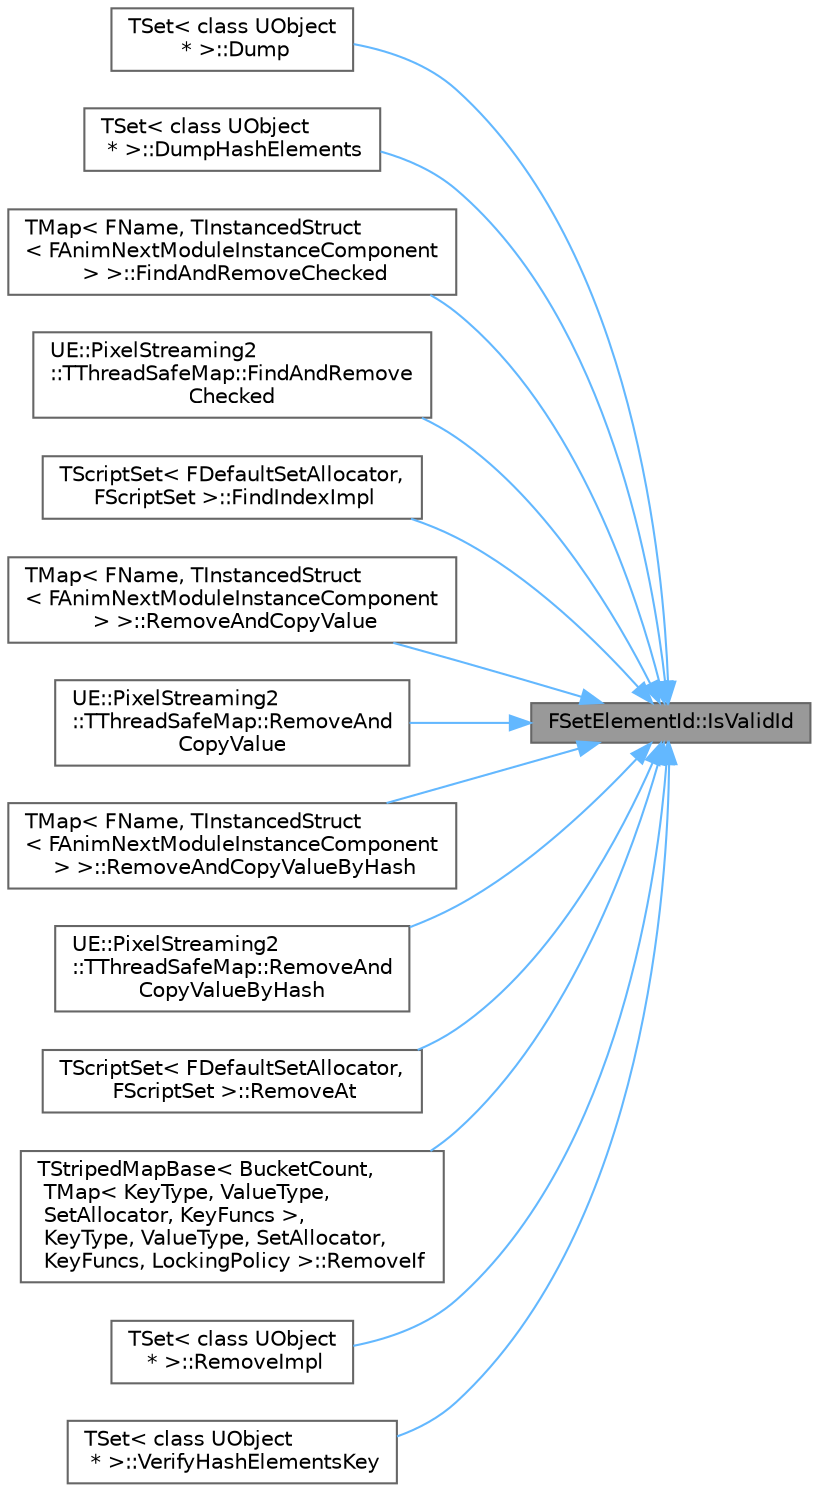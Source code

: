 digraph "FSetElementId::IsValidId"
{
 // INTERACTIVE_SVG=YES
 // LATEX_PDF_SIZE
  bgcolor="transparent";
  edge [fontname=Helvetica,fontsize=10,labelfontname=Helvetica,labelfontsize=10];
  node [fontname=Helvetica,fontsize=10,shape=box,height=0.2,width=0.4];
  rankdir="RL";
  Node1 [id="Node000001",label="FSetElementId::IsValidId",height=0.2,width=0.4,color="gray40", fillcolor="grey60", style="filled", fontcolor="black",tooltip=" "];
  Node1 -> Node2 [id="edge1_Node000001_Node000002",dir="back",color="steelblue1",style="solid",tooltip=" "];
  Node2 [id="Node000002",label="TSet\< class UObject\l * \>::Dump",height=0.2,width=0.4,color="grey40", fillcolor="white", style="filled",URL="$d5/d15/classTSet.html#a5e406b957d86ccd00a14001fa53e0718",tooltip=" "];
  Node1 -> Node3 [id="edge2_Node000001_Node000003",dir="back",color="steelblue1",style="solid",tooltip=" "];
  Node3 [id="Node000003",label="TSet\< class UObject\l * \>::DumpHashElements",height=0.2,width=0.4,color="grey40", fillcolor="white", style="filled",URL="$d5/d15/classTSet.html#a12956fdc575757bcd1983c1430c292bc",tooltip=" "];
  Node1 -> Node4 [id="edge3_Node000001_Node000004",dir="back",color="steelblue1",style="solid",tooltip=" "];
  Node4 [id="Node000004",label="TMap\< FName, TInstancedStruct\l\< FAnimNextModuleInstanceComponent\l \> \>::FindAndRemoveChecked",height=0.2,width=0.4,color="grey40", fillcolor="white", style="filled",URL="$d8/da9/classTMap.html#aabafd7121c9e8664b92806e412ed98a0",tooltip=" "];
  Node1 -> Node5 [id="edge4_Node000001_Node000005",dir="back",color="steelblue1",style="solid",tooltip=" "];
  Node5 [id="Node000005",label="UE::PixelStreaming2\l::TThreadSafeMap::FindAndRemove\lChecked",height=0.2,width=0.4,color="grey40", fillcolor="white", style="filled",URL="$d3/d49/classUE_1_1PixelStreaming2_1_1TThreadSafeMap.html#a062bd57bfeec1e2b74adbcf0ff65d6f1",tooltip="Find a pair with the specified key, removes it from the map, and returns the value part of the pair."];
  Node1 -> Node6 [id="edge5_Node000001_Node000006",dir="back",color="steelblue1",style="solid",tooltip=" "];
  Node6 [id="Node000006",label="TScriptSet\< FDefaultSetAllocator,\l FScriptSet \>::FindIndexImpl",height=0.2,width=0.4,color="grey40", fillcolor="white", style="filled",URL="$d8/d49/classTScriptSet.html#a17a4f69e7ca52df932a779359ba684ba",tooltip=" "];
  Node1 -> Node7 [id="edge6_Node000001_Node000007",dir="back",color="steelblue1",style="solid",tooltip=" "];
  Node7 [id="Node000007",label="TMap\< FName, TInstancedStruct\l\< FAnimNextModuleInstanceComponent\l \> \>::RemoveAndCopyValue",height=0.2,width=0.4,color="grey40", fillcolor="white", style="filled",URL="$d8/da9/classTMap.html#a1fdfae5c4157d2e3188795c2dc733dbe",tooltip=" "];
  Node1 -> Node8 [id="edge7_Node000001_Node000008",dir="back",color="steelblue1",style="solid",tooltip=" "];
  Node8 [id="Node000008",label="UE::PixelStreaming2\l::TThreadSafeMap::RemoveAnd\lCopyValue",height=0.2,width=0.4,color="grey40", fillcolor="white", style="filled",URL="$d3/d49/classUE_1_1PixelStreaming2_1_1TThreadSafeMap.html#a465c8514030f137add50069f6225ed5b",tooltip="Remove the pair with the specified key and copies the value that was removed to the ref parameter."];
  Node1 -> Node9 [id="edge8_Node000001_Node000009",dir="back",color="steelblue1",style="solid",tooltip=" "];
  Node9 [id="Node000009",label="TMap\< FName, TInstancedStruct\l\< FAnimNextModuleInstanceComponent\l \> \>::RemoveAndCopyValueByHash",height=0.2,width=0.4,color="grey40", fillcolor="white", style="filled",URL="$d8/da9/classTMap.html#a9a855b2b984d78aeb7240b10fe39f635",tooltip=" "];
  Node1 -> Node10 [id="edge9_Node000001_Node000010",dir="back",color="steelblue1",style="solid",tooltip=" "];
  Node10 [id="Node000010",label="UE::PixelStreaming2\l::TThreadSafeMap::RemoveAnd\lCopyValueByHash",height=0.2,width=0.4,color="grey40", fillcolor="white", style="filled",URL="$d3/d49/classUE_1_1PixelStreaming2_1_1TThreadSafeMap.html#a43c2b461e453a42cc6f9569b164de5fb",tooltip="See RemoveAndCopyValue() and class documentation section on ByHash() functions."];
  Node1 -> Node11 [id="edge10_Node000001_Node000011",dir="back",color="steelblue1",style="solid",tooltip=" "];
  Node11 [id="Node000011",label="TScriptSet\< FDefaultSetAllocator,\l FScriptSet \>::RemoveAt",height=0.2,width=0.4,color="grey40", fillcolor="white", style="filled",URL="$d8/d49/classTScriptSet.html#a200ae8e74720a8412e8df2cde790f2c1",tooltip=" "];
  Node1 -> Node12 [id="edge11_Node000001_Node000012",dir="back",color="steelblue1",style="solid",tooltip=" "];
  Node12 [id="Node000012",label="TStripedMapBase\< BucketCount,\l TMap\< KeyType, ValueType,\l SetAllocator, KeyFuncs \>,\l KeyType, ValueType, SetAllocator,\l KeyFuncs, LockingPolicy \>::RemoveIf",height=0.2,width=0.4,color="grey40", fillcolor="white", style="filled",URL="$db/df4/classTStripedMapBase.html#af797830d968c1e1519a2142eb5cf5e1e",tooltip=" "];
  Node1 -> Node13 [id="edge12_Node000001_Node000013",dir="back",color="steelblue1",style="solid",tooltip=" "];
  Node13 [id="Node000013",label="TSet\< class UObject\l * \>::RemoveImpl",height=0.2,width=0.4,color="grey40", fillcolor="white", style="filled",URL="$d5/d15/classTSet.html#a35a2b633ca60218813568a891a474a12",tooltip=" "];
  Node1 -> Node14 [id="edge13_Node000001_Node000014",dir="back",color="steelblue1",style="solid",tooltip=" "];
  Node14 [id="Node000014",label="TSet\< class UObject\l * \>::VerifyHashElementsKey",height=0.2,width=0.4,color="grey40", fillcolor="white", style="filled",URL="$d5/d15/classTSet.html#a3f93026e6792545b93e99e3aeacef580",tooltip=" "];
}
